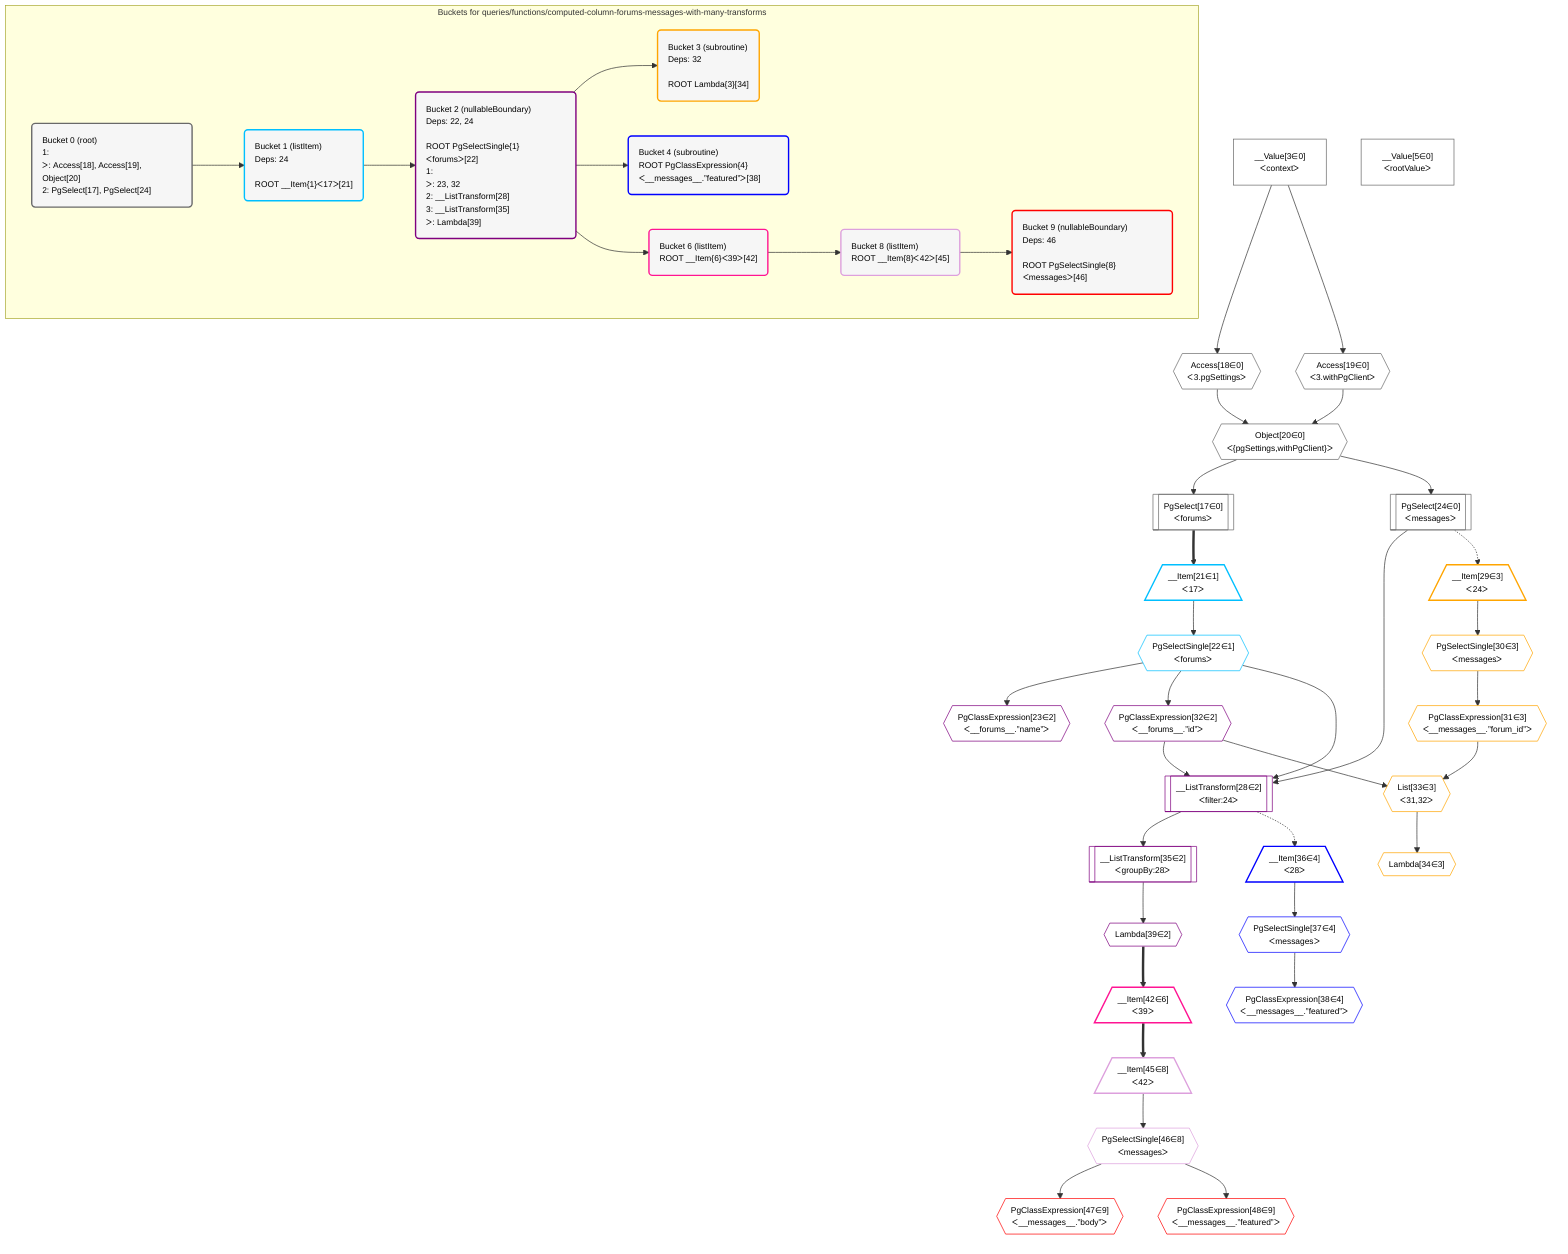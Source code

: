 %%{init: {'themeVariables': { 'fontSize': '12px'}}}%%
graph TD
    classDef path fill:#eee,stroke:#000,color:#000
    classDef plan fill:#fff,stroke-width:1px,color:#000
    classDef itemplan fill:#fff,stroke-width:2px,color:#000
    classDef unbatchedplan fill:#dff,stroke-width:1px,color:#000
    classDef sideeffectplan fill:#fcc,stroke-width:2px,color:#000
    classDef bucket fill:#f6f6f6,color:#000,stroke-width:2px,text-align:left


    %% define steps
    __Value3["__Value[3∈0]<br />ᐸcontextᐳ"]:::plan
    __Value5["__Value[5∈0]<br />ᐸrootValueᐳ"]:::plan
    Access18{{"Access[18∈0]<br />ᐸ3.pgSettingsᐳ"}}:::plan
    Access19{{"Access[19∈0]<br />ᐸ3.withPgClientᐳ"}}:::plan
    Object20{{"Object[20∈0]<br />ᐸ{pgSettings,withPgClient}ᐳ"}}:::plan
    PgSelect17[["PgSelect[17∈0]<br />ᐸforumsᐳ"]]:::plan
    __Item21[/"__Item[21∈1]<br />ᐸ17ᐳ"\]:::itemplan
    PgSelectSingle22{{"PgSelectSingle[22∈1]<br />ᐸforumsᐳ"}}:::plan
    PgClassExpression23{{"PgClassExpression[23∈2]<br />ᐸ__forums__.”name”ᐳ"}}:::plan
    PgSelect24[["PgSelect[24∈0]<br />ᐸmessagesᐳ"]]:::plan
    PgClassExpression32{{"PgClassExpression[32∈2]<br />ᐸ__forums__.”id”ᐳ"}}:::plan
    __ListTransform28[["__ListTransform[28∈2]<br />ᐸfilter:24ᐳ"]]:::plan
    __Item29[/"__Item[29∈3]<br />ᐸ24ᐳ"\]:::itemplan
    PgSelectSingle30{{"PgSelectSingle[30∈3]<br />ᐸmessagesᐳ"}}:::plan
    PgClassExpression31{{"PgClassExpression[31∈3]<br />ᐸ__messages__.”forum_id”ᐳ"}}:::plan
    List33{{"List[33∈3]<br />ᐸ31,32ᐳ"}}:::plan
    Lambda34{{"Lambda[34∈3]"}}:::plan
    __ListTransform35[["__ListTransform[35∈2]<br />ᐸgroupBy:28ᐳ"]]:::plan
    __Item36[/"__Item[36∈4]<br />ᐸ28ᐳ"\]:::itemplan
    PgSelectSingle37{{"PgSelectSingle[37∈4]<br />ᐸmessagesᐳ"}}:::plan
    PgClassExpression38{{"PgClassExpression[38∈4]<br />ᐸ__messages__.”featured”ᐳ"}}:::plan
    Lambda39{{"Lambda[39∈2]"}}:::plan
    __Item42[/"__Item[42∈6]<br />ᐸ39ᐳ"\]:::itemplan
    __Item45[/"__Item[45∈8]<br />ᐸ42ᐳ"\]:::itemplan
    PgSelectSingle46{{"PgSelectSingle[46∈8]<br />ᐸmessagesᐳ"}}:::plan
    PgClassExpression47{{"PgClassExpression[47∈9]<br />ᐸ__messages__.”body”ᐳ"}}:::plan
    PgClassExpression48{{"PgClassExpression[48∈9]<br />ᐸ__messages__.”featured”ᐳ"}}:::plan

    %% plan dependencies
    __Value3 --> Access18
    __Value3 --> Access19
    Access18 & Access19 --> Object20
    Object20 --> PgSelect17
    PgSelect17 ==> __Item21
    __Item21 --> PgSelectSingle22
    PgSelectSingle22 --> PgClassExpression23
    Object20 --> PgSelect24
    PgSelectSingle22 --> PgClassExpression32
    PgSelect24 & PgSelectSingle22 & PgClassExpression32 --> __ListTransform28
    PgSelect24 -.-> __Item29
    __Item29 --> PgSelectSingle30
    PgSelectSingle30 --> PgClassExpression31
    PgClassExpression31 & PgClassExpression32 --> List33
    List33 --> Lambda34
    __ListTransform28 --> __ListTransform35
    __ListTransform28 -.-> __Item36
    __Item36 --> PgSelectSingle37
    PgSelectSingle37 --> PgClassExpression38
    __ListTransform35 --> Lambda39
    Lambda39 ==> __Item42
    __Item42 ==> __Item45
    __Item45 --> PgSelectSingle46
    PgSelectSingle46 --> PgClassExpression47
    PgSelectSingle46 --> PgClassExpression48

    subgraph "Buckets for queries/functions/computed-column-forums-messages-with-many-transforms"
    Bucket0("Bucket 0 (root)<br />1: <br />ᐳ: Access[18], Access[19], Object[20]<br />2: PgSelect[17], PgSelect[24]"):::bucket
    classDef bucket0 stroke:#696969
    class Bucket0,__Value3,__Value5,PgSelect17,Access18,Access19,Object20,PgSelect24 bucket0
    Bucket1("Bucket 1 (listItem)<br />Deps: 24<br /><br />ROOT __Item{1}ᐸ17ᐳ[21]"):::bucket
    classDef bucket1 stroke:#00bfff
    class Bucket1,__Item21,PgSelectSingle22 bucket1
    Bucket2("Bucket 2 (nullableBoundary)<br />Deps: 22, 24<br /><br />ROOT PgSelectSingle{1}ᐸforumsᐳ[22]<br />1: <br />ᐳ: 23, 32<br />2: __ListTransform[28]<br />3: __ListTransform[35]<br />ᐳ: Lambda[39]"):::bucket
    classDef bucket2 stroke:#7f007f
    class Bucket2,PgClassExpression23,__ListTransform28,PgClassExpression32,__ListTransform35,Lambda39 bucket2
    Bucket3("Bucket 3 (subroutine)<br />Deps: 32<br /><br />ROOT Lambda{3}[34]"):::bucket
    classDef bucket3 stroke:#ffa500
    class Bucket3,__Item29,PgSelectSingle30,PgClassExpression31,List33,Lambda34 bucket3
    Bucket4("Bucket 4 (subroutine)<br />ROOT PgClassExpression{4}ᐸ__messages__.”featured”ᐳ[38]"):::bucket
    classDef bucket4 stroke:#0000ff
    class Bucket4,__Item36,PgSelectSingle37,PgClassExpression38 bucket4
    Bucket6("Bucket 6 (listItem)<br />ROOT __Item{6}ᐸ39ᐳ[42]"):::bucket
    classDef bucket6 stroke:#ff1493
    class Bucket6,__Item42 bucket6
    Bucket8("Bucket 8 (listItem)<br />ROOT __Item{8}ᐸ42ᐳ[45]"):::bucket
    classDef bucket8 stroke:#dda0dd
    class Bucket8,__Item45,PgSelectSingle46 bucket8
    Bucket9("Bucket 9 (nullableBoundary)<br />Deps: 46<br /><br />ROOT PgSelectSingle{8}ᐸmessagesᐳ[46]"):::bucket
    classDef bucket9 stroke:#ff0000
    class Bucket9,PgClassExpression47,PgClassExpression48 bucket9
    Bucket0 --> Bucket1
    Bucket1 --> Bucket2
    Bucket2 --> Bucket3 & Bucket4 & Bucket6
    Bucket6 --> Bucket8
    Bucket8 --> Bucket9
    end